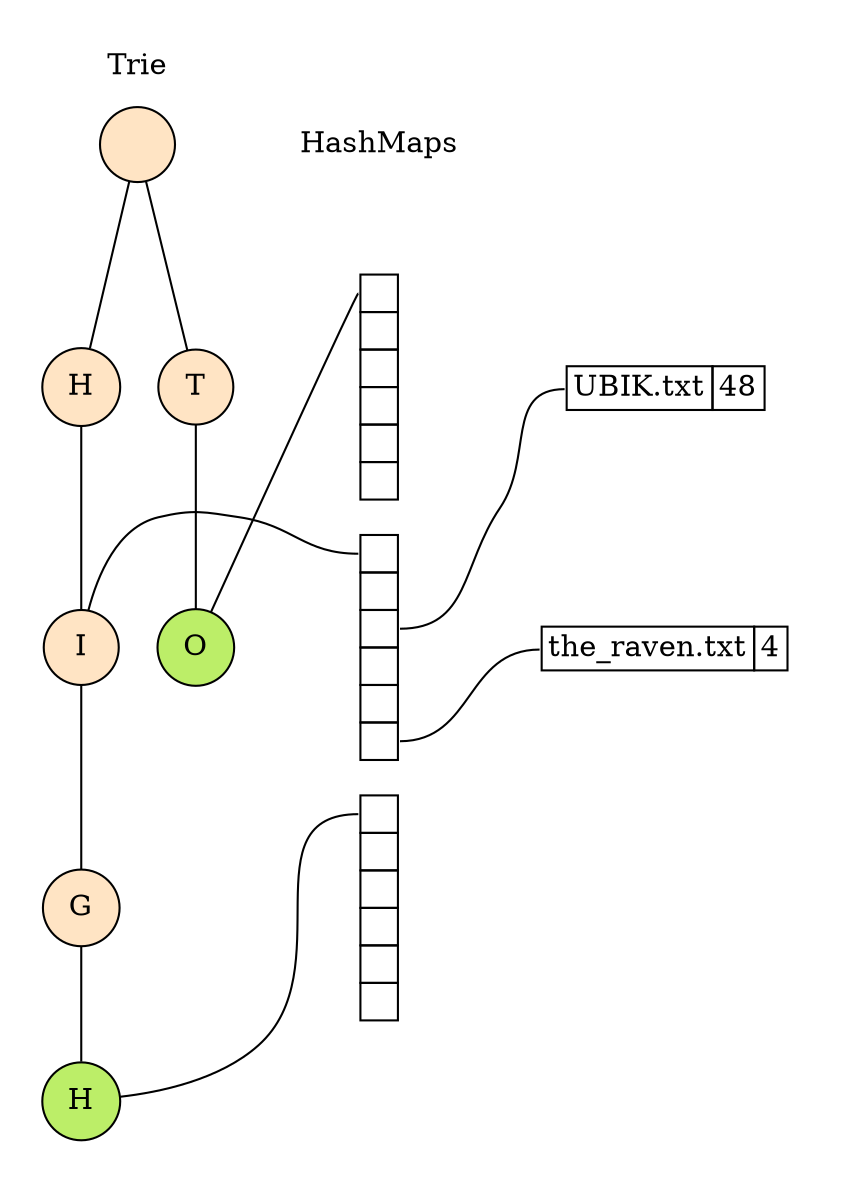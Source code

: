 digraph G {
  ranksep = 0.125;
  node [ shape = circle, style = filled, fillcolor = bisque ];
  edge [ arrowhead = none ];

  subgraph cluster_trie {
    label = Trie;
    graph [ color = invis ];
    edge [ constraint = true ];

    C [ label = "" ];
    H1 [ label = "H" ];
    I;
    G;

    T;

    node [ fillcolor = darkolivegreen2 ];
    O;
    I;
    H2 [ label = "H" ];
  }

  subgraph cluster_hash {
    graph [ color = invis ];

    hashstart [ shape = box, color = invis, fillcolor = invis, label = HashMaps ];

    node [ shape = plaintext, fillcolor = white ];
    node [ label = <
      <table border="0" cellborder="1" cellpadding="8" cellspacing="0">
        <tr><td port="start"></td></tr>
        <tr><td></td></tr>
        <tr><td port="middle"></td></tr>
        <tr><td></td></tr>
        <tr><td></td></tr>
        <tr><td port="end"></td></tr>
      </table>
    > ];

    hash1;
    hash2;
    hash3;

    hashstart -> hash1 -> hash2 -> hash3 [ style = invis ];
  }

  subgraph cluster_docs {
    graph [ color = invis ];

    docstart [ style = invis ];

    node [ shape = plaintext, fillcolor = white ];
    ubik [ label = <
      <table border="0" cellborder="1" cellspacing="0">
        <tr><td port="start">UBIK.txt</td><td>48</td></tr>
      </table>
    > ];
    raven [ label = <
      <table border="0" cellborder="1" cellspacing="0">
        <tr><td port="start">the_raven.txt</td><td>4</td></tr>
      </table>
    > ];

    docstart -> ubik -> raven [ style = invis ];
  }
  
  C -> H1 -> I -> G -> H2;
  C -> T -> O;

  hash2:middle -> ubik:start [ constraint = false ];
  hash2:end -> raven:start [ constraint = false ];

  splines = spline;
  O -> hash1:start [ constraint = false ];
  I -> hash2:start [ constraint = false ];
  H2 -> hash3:start [ constraint = false ];
}
